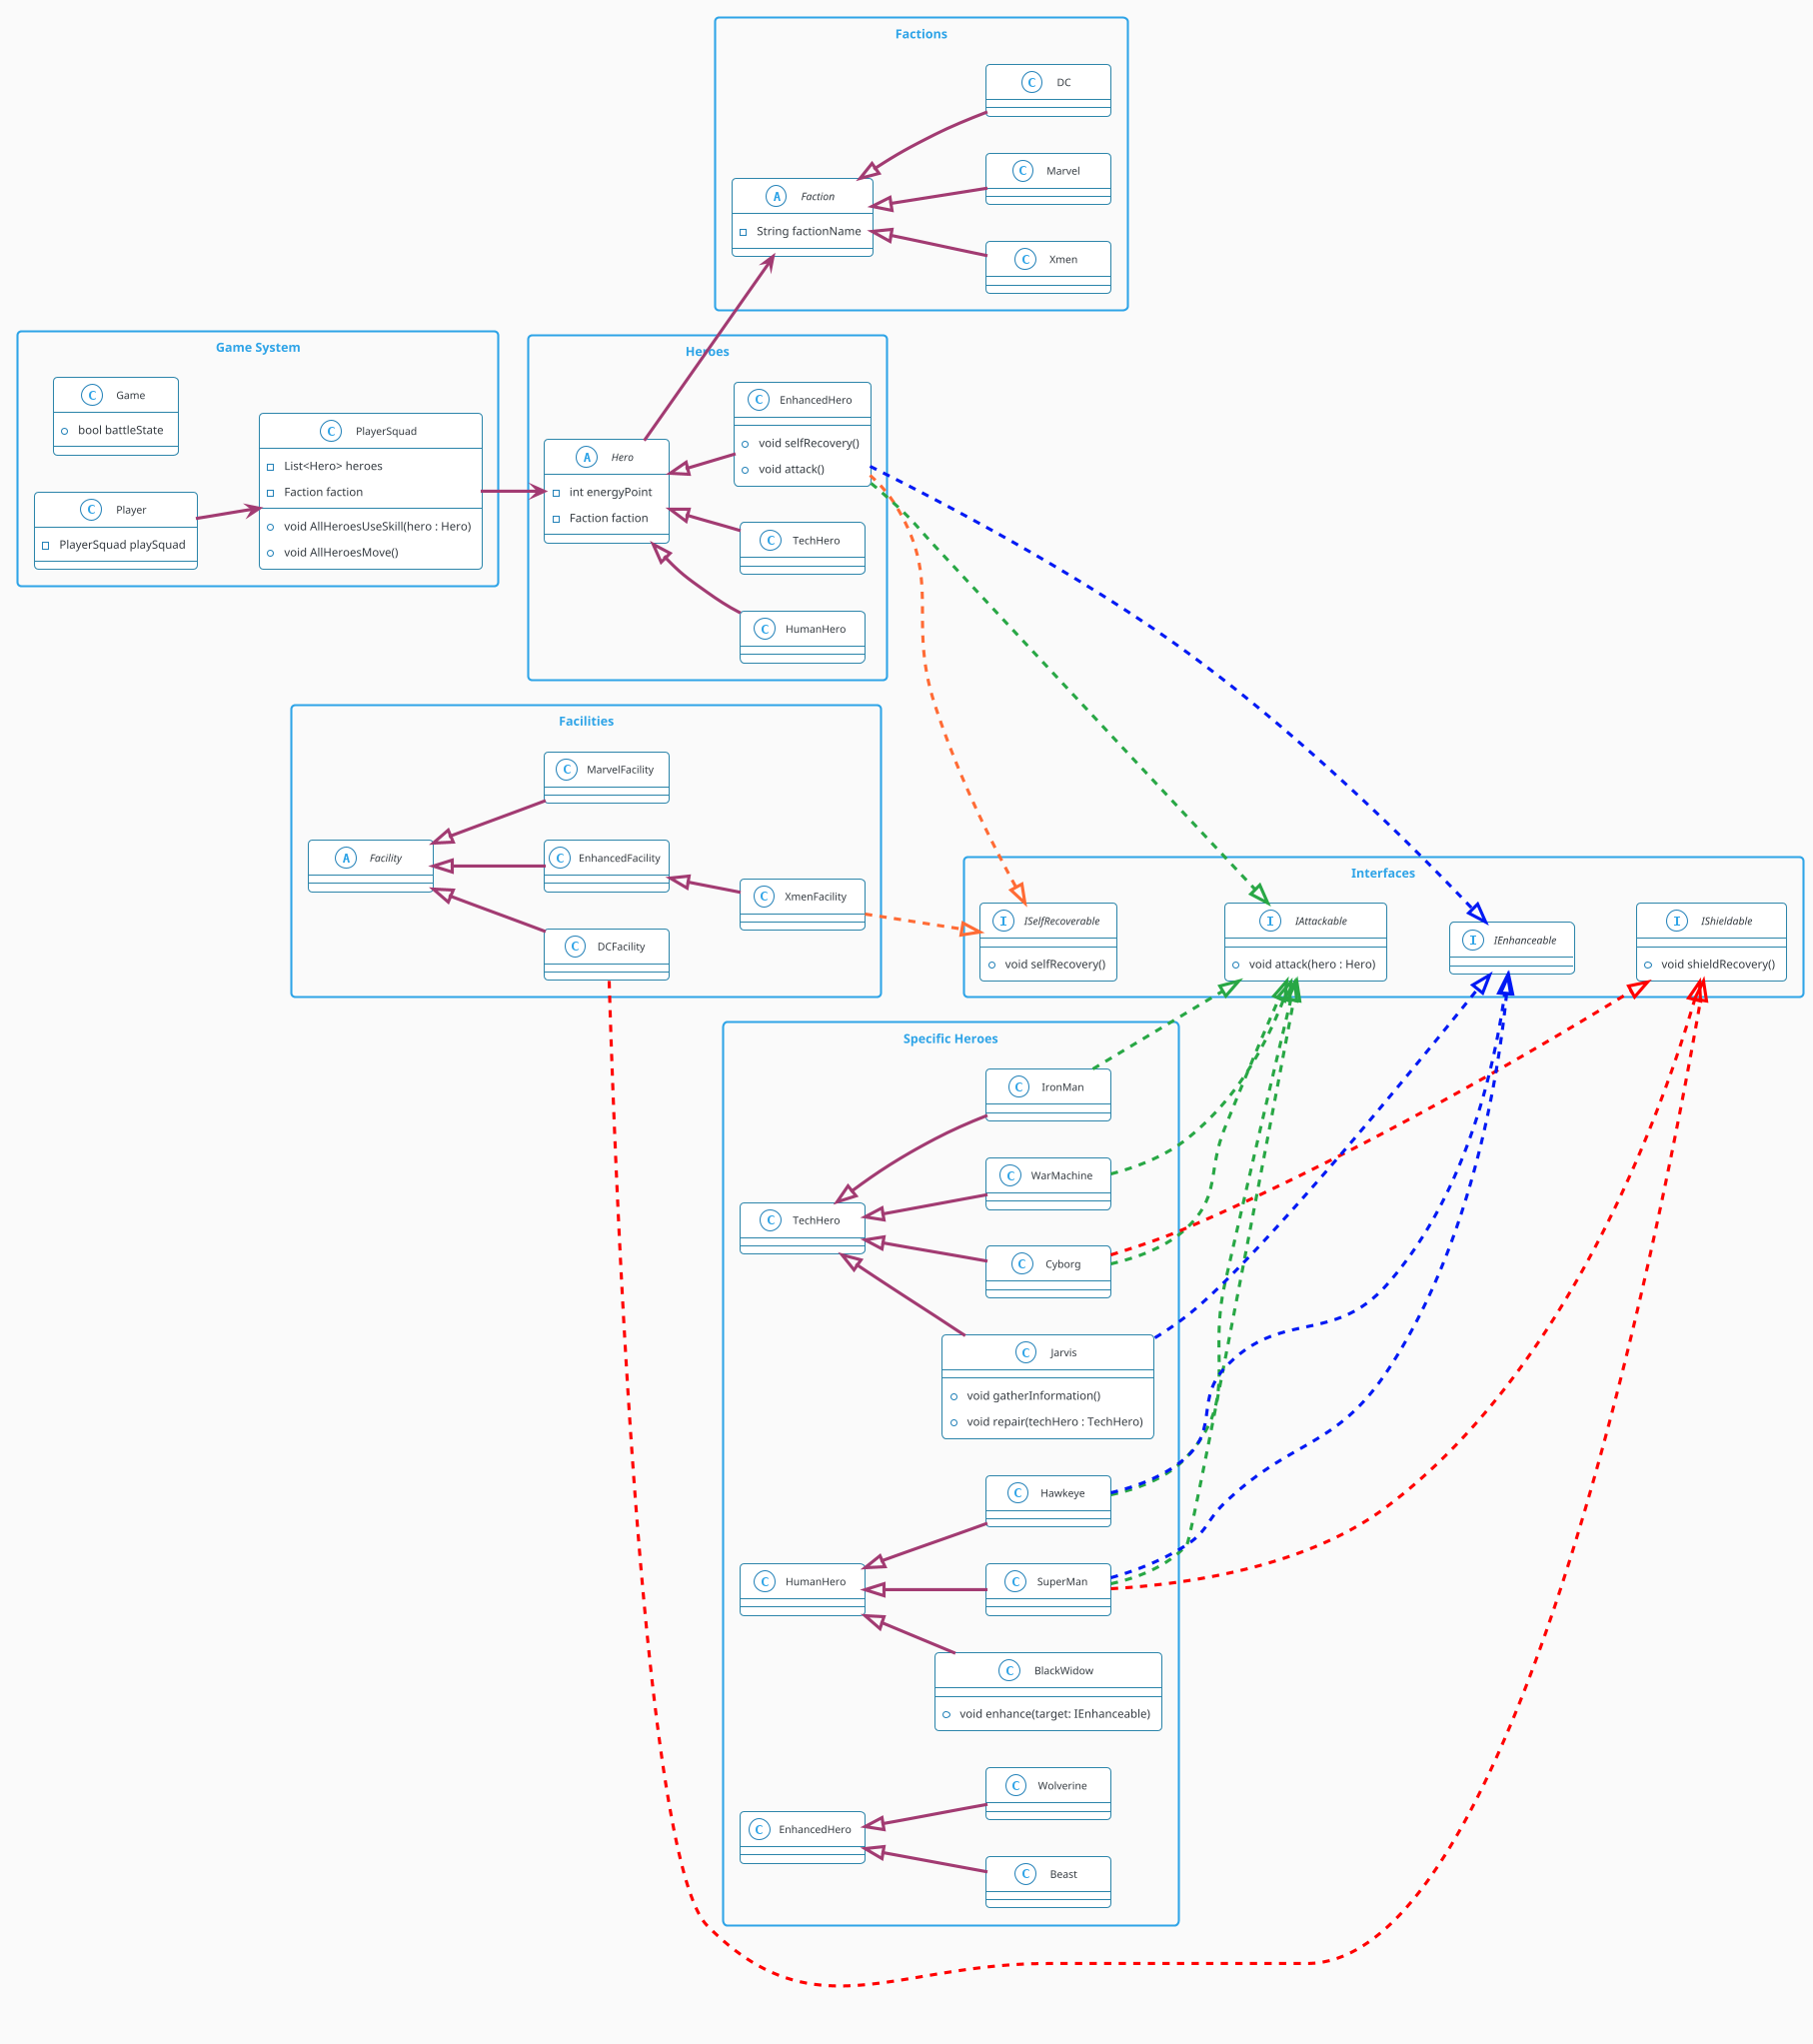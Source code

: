 @startuml
scale 1
!theme cerulean-outline
skinparam backgroundColor #FAFAFA
skinparam classBackgroundColor #FFFFFF
skinparam classBorderColor #2E86AB
skinparam classArrowColor #A23B72
skinparam classFontSize 10
skinparam packageStyle rectangle
skinparam minClassWidth 120
skinparam ClassSpacing 30
skinparam PackageSpacing 25
left to right direction

' 게임 시스템
package "Game System" {
    class Game {
        +bool battleState
    }
    class Player {
        -PlayerSquad playSquad
    }
    class PlayerSquad {
        -List<Hero> heroes
        -Faction faction
        +void AllHeroesUseSkill(hero : Hero)
        +void AllHeroesMove()
    }
}

' 팩션
package "Factions" {
    abstract class Faction {
        -String factionName
    }
    class Marvel extends Faction
    class DC extends Faction
    class Xmen extends Faction
}

' 메인 히어로 클래스
package "Heroes" {
    abstract class Hero {
        -int energyPoint
        -Faction faction
    }
    class HumanHero extends Hero
    class TechHero extends Hero
    class EnhancedHero extends Hero {
        +void selfRecovery()
        +void attack()
    }
}

' 인터페이스 (간격 조정)
package "Interfaces" {
    interface ISelfRecoverable {
        +void selfRecovery()
    }

    ISelfRecoverable -[hidden]- IAttackable

    interface IAttackable {
        +void attack(hero : Hero)
    }

    IAttackable -[hidden]- IEnhanceable

    interface IEnhanceable

    IEnhanceable -[hidden]- IShieldable

    interface IShieldable {
        +void shieldRecovery()
    }
}

' 구체적인 히어로들 (메서드 간소화)
package "Specific Heroes" {
    ' Tech Heroes
    class Jarvis extends TechHero {
        +void gatherInformation()
        +void repair(techHero : TechHero)
    }
    class IronMan extends TechHero
    class WarMachine extends TechHero
    class Cyborg extends TechHero
' Human Heroes
    class Hawkeye extends HumanHero
    class SuperMan extends HumanHero
    class BlackWidow extends HumanHero {
        +void enhance(target: IEnhanceable)
    }

    ' Enhanced Heroes
    class Wolverine extends EnhancedHero
    class Beast extends EnhancedHero
}

' 시설
package "Facilities" {
    abstract class Facility
    class EnhancedFacility extends Facility
    class MarvelFacility extends Facility
    class XmenFacility extends EnhancedFacility
    class DCFacility extends Facility
}

' 기본 관계
Player --> PlayerSquad
PlayerSquad --> Hero
Hero --> Faction

' EnhancedHero 인터페이스 구현 (Heroes 패키지 내의 EnhancedHero만)
Heroes.EnhancedHero ..|> ISelfRecoverable #FF6B35
Heroes.EnhancedHero ..|> IAttackable #28A745
Heroes.EnhancedHero ..|> IEnhanceable #0019f4

' IAttackable 구현
IronMan ..|> IAttackable #28A745
WarMachine ..|> IAttackable #28A745
Cyborg ..|> IAttackable #28A745
Hawkeye ..|> IAttackable #28A745
SuperMan ..|> IAttackable #28A745

' IShieldable 구현
Cyborg ..|> IShieldable #ff0000
SuperMan ..|> IShieldable #ff0000
DCFacility ..|> IShieldable #ff0000

' IEnhanceable 구현
Hawkeye ..|> IEnhanceable #0019f4
SuperMan ..|> IEnhanceable #0019f4
Jarvis ..|> IEnhanceable #0019f4

' ISelfRecoverable 구현
XmenFacility ..|> ISelfRecoverable #FF6B35

@enduml